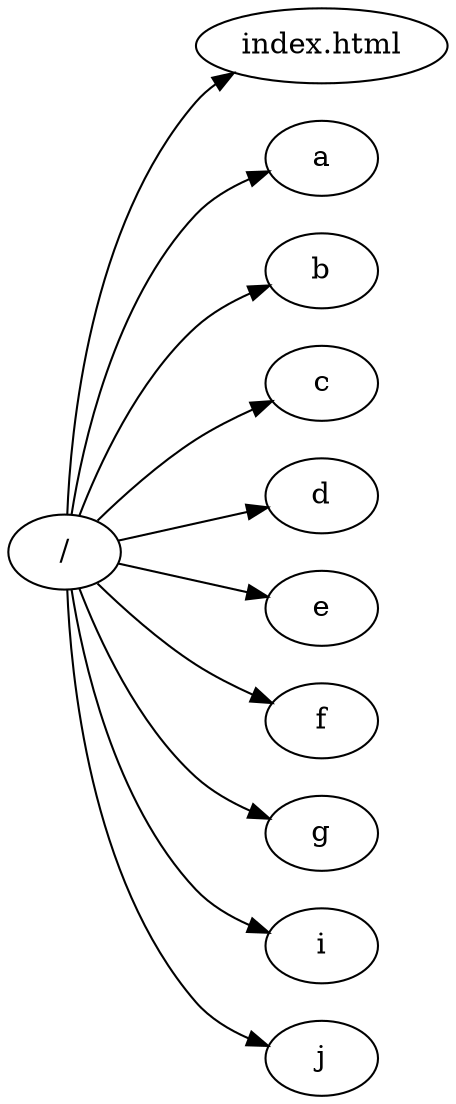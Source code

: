 digraph g {
  rankdir=LR;
  "" [label="/"];
  "" -> "/index.html";
  "/index.html" [label="index.html"];
  "" -> "/a";
  "/a" [label="a"];
  "" -> "/b";
  "/b" [label="b"];
  "" -> "/c";
  "/c" [label="c"];
  "" -> "/d";
  "/d" [label="d"];
  "" -> "/e";
  "/e" [label="e"];
  "" -> "/f";
  "/f" [label="f"];
  "" -> "/g";
  "/g" [label="g"];
  "" -> "/i";
  "/i" [label="i"];
  "" -> "/j";
  "/j" [label="j"];
}
